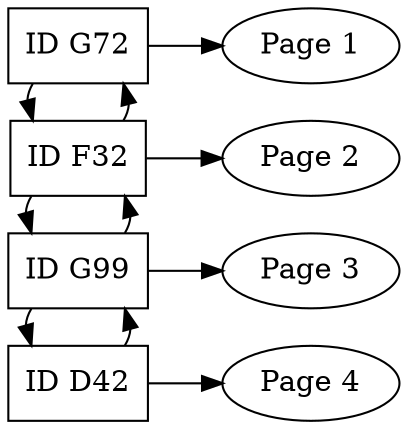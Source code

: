 digraph {
    rankdir="LR";
    {
        rank="same";
        "ID:2" [shape=box,label="ID F32"];
        "ID:3" [shape=box,label="ID G99"];
        "ID:4" [shape=box,label="ID D42"];
        "ID:1" [shape=box,label="ID G72"];
    }


    subgraph details {
        rankdir="TB";
        rank="same";
        edge[style="invisible",dir="none"];
        "Page 4" -> "Page 3" -> "Page 2" -> "Page 1";
        "Page 1" -> "Page 2" -> "Page 3" -> "Page 4";
    }

    "ID:4" -> "ID:3" -> "ID:2" -> "ID:1";
    "ID:1" -> "ID:2" -> "ID:3" -> "ID:4";

    "ID:1" -> "Page 1";
    "ID:2" -> "Page 2";
    "ID:3" -> "Page 3";
    "ID:4" -> "Page 4";
}
